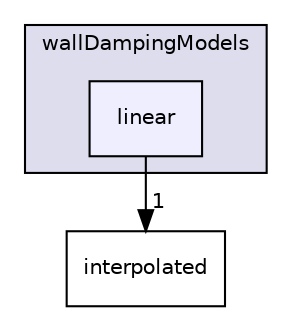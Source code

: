 digraph "linear" {
  bgcolor=transparent;
  compound=true
  node [ fontsize="10", fontname="Helvetica"];
  edge [ labelfontsize="10", labelfontname="Helvetica"];
  subgraph clusterdir_6c6a5dff9952f963c677507000142762 {
    graph [ bgcolor="#ddddee", pencolor="black", label="wallDampingModels" fontname="Helvetica", fontsize="10", URL="dir_6c6a5dff9952f963c677507000142762.html"]
  dir_5535d5f6d1270e146ce49c976201c4c2 [shape=box, label="linear", style="filled", fillcolor="#eeeeff", pencolor="black", URL="dir_5535d5f6d1270e146ce49c976201c4c2.html"];
  }
  dir_7b8119c52a2c31a7e951067e3cf8c337 [shape=box label="interpolated" URL="dir_7b8119c52a2c31a7e951067e3cf8c337.html"];
  dir_5535d5f6d1270e146ce49c976201c4c2->dir_7b8119c52a2c31a7e951067e3cf8c337 [headlabel="1", labeldistance=1.5 headhref="dir_000122_000109.html"];
}
